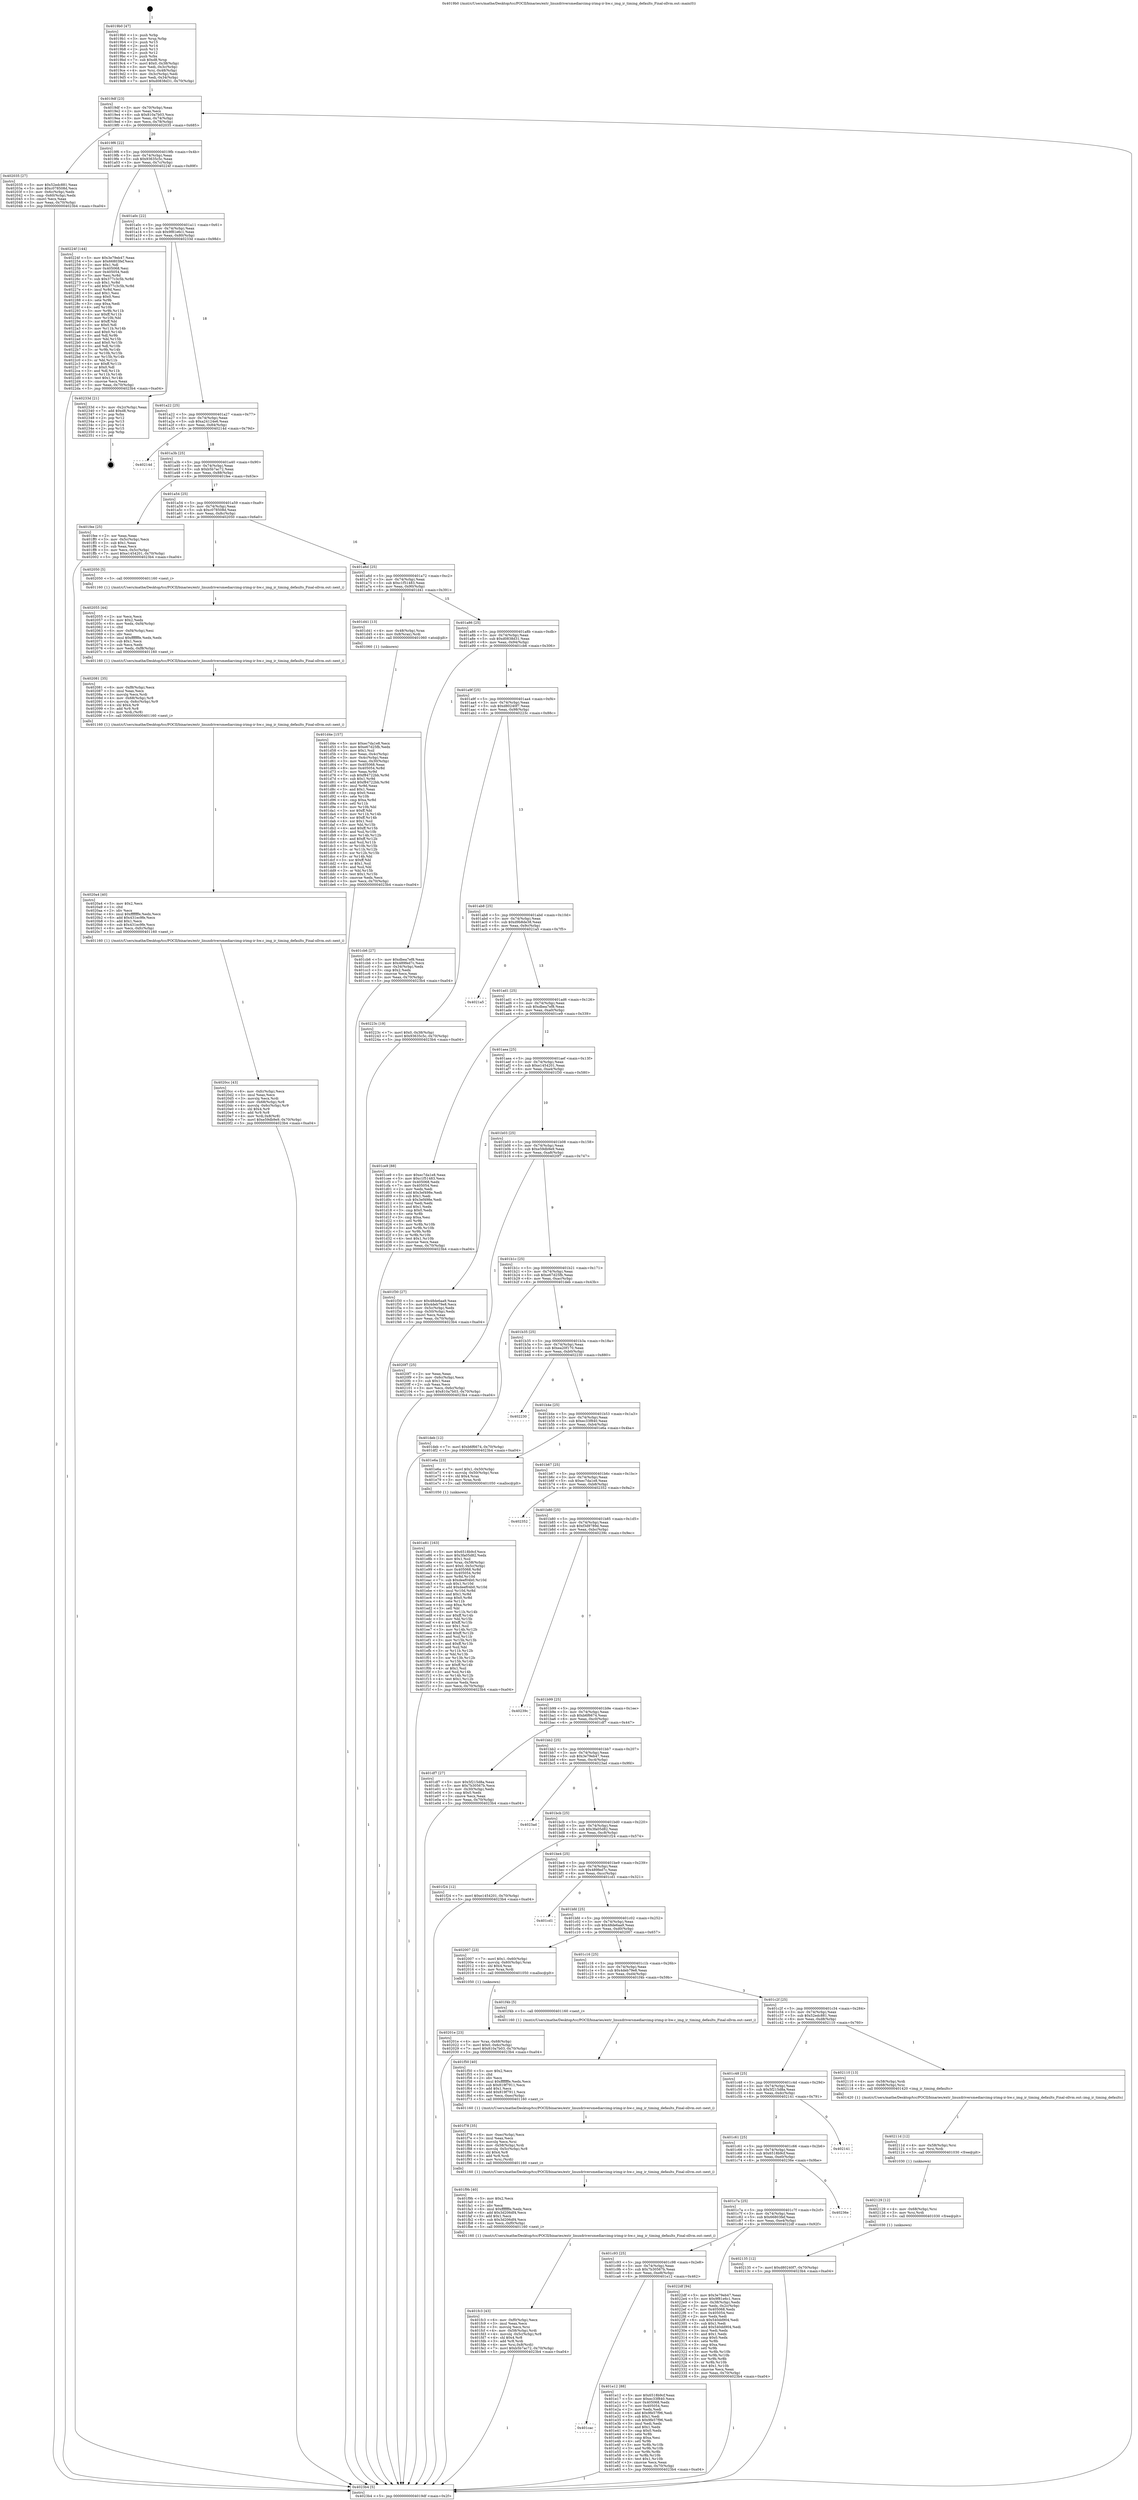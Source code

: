 digraph "0x4019b0" {
  label = "0x4019b0 (/mnt/c/Users/mathe/Desktop/tcc/POCII/binaries/extr_linuxdriversmediarcimg-irimg-ir-hw.c_img_ir_timing_defaults_Final-ollvm.out::main(0))"
  labelloc = "t"
  node[shape=record]

  Entry [label="",width=0.3,height=0.3,shape=circle,fillcolor=black,style=filled]
  "0x4019df" [label="{
     0x4019df [23]\l
     | [instrs]\l
     &nbsp;&nbsp;0x4019df \<+3\>: mov -0x70(%rbp),%eax\l
     &nbsp;&nbsp;0x4019e2 \<+2\>: mov %eax,%ecx\l
     &nbsp;&nbsp;0x4019e4 \<+6\>: sub $0x810a7b03,%ecx\l
     &nbsp;&nbsp;0x4019ea \<+3\>: mov %eax,-0x74(%rbp)\l
     &nbsp;&nbsp;0x4019ed \<+3\>: mov %ecx,-0x78(%rbp)\l
     &nbsp;&nbsp;0x4019f0 \<+6\>: je 0000000000402035 \<main+0x685\>\l
  }"]
  "0x402035" [label="{
     0x402035 [27]\l
     | [instrs]\l
     &nbsp;&nbsp;0x402035 \<+5\>: mov $0x52edc881,%eax\l
     &nbsp;&nbsp;0x40203a \<+5\>: mov $0xc078508d,%ecx\l
     &nbsp;&nbsp;0x40203f \<+3\>: mov -0x6c(%rbp),%edx\l
     &nbsp;&nbsp;0x402042 \<+3\>: cmp -0x60(%rbp),%edx\l
     &nbsp;&nbsp;0x402045 \<+3\>: cmovl %ecx,%eax\l
     &nbsp;&nbsp;0x402048 \<+3\>: mov %eax,-0x70(%rbp)\l
     &nbsp;&nbsp;0x40204b \<+5\>: jmp 00000000004023b4 \<main+0xa04\>\l
  }"]
  "0x4019f6" [label="{
     0x4019f6 [22]\l
     | [instrs]\l
     &nbsp;&nbsp;0x4019f6 \<+5\>: jmp 00000000004019fb \<main+0x4b\>\l
     &nbsp;&nbsp;0x4019fb \<+3\>: mov -0x74(%rbp),%eax\l
     &nbsp;&nbsp;0x4019fe \<+5\>: sub $0x93635c5c,%eax\l
     &nbsp;&nbsp;0x401a03 \<+3\>: mov %eax,-0x7c(%rbp)\l
     &nbsp;&nbsp;0x401a06 \<+6\>: je 000000000040224f \<main+0x89f\>\l
  }"]
  Exit [label="",width=0.3,height=0.3,shape=circle,fillcolor=black,style=filled,peripheries=2]
  "0x40224f" [label="{
     0x40224f [144]\l
     | [instrs]\l
     &nbsp;&nbsp;0x40224f \<+5\>: mov $0x3e79eb47,%eax\l
     &nbsp;&nbsp;0x402254 \<+5\>: mov $0x66803fef,%ecx\l
     &nbsp;&nbsp;0x402259 \<+2\>: mov $0x1,%dl\l
     &nbsp;&nbsp;0x40225b \<+7\>: mov 0x405068,%esi\l
     &nbsp;&nbsp;0x402262 \<+7\>: mov 0x405054,%edi\l
     &nbsp;&nbsp;0x402269 \<+3\>: mov %esi,%r8d\l
     &nbsp;&nbsp;0x40226c \<+7\>: sub $0x377c3c5b,%r8d\l
     &nbsp;&nbsp;0x402273 \<+4\>: sub $0x1,%r8d\l
     &nbsp;&nbsp;0x402277 \<+7\>: add $0x377c3c5b,%r8d\l
     &nbsp;&nbsp;0x40227e \<+4\>: imul %r8d,%esi\l
     &nbsp;&nbsp;0x402282 \<+3\>: and $0x1,%esi\l
     &nbsp;&nbsp;0x402285 \<+3\>: cmp $0x0,%esi\l
     &nbsp;&nbsp;0x402288 \<+4\>: sete %r9b\l
     &nbsp;&nbsp;0x40228c \<+3\>: cmp $0xa,%edi\l
     &nbsp;&nbsp;0x40228f \<+4\>: setl %r10b\l
     &nbsp;&nbsp;0x402293 \<+3\>: mov %r9b,%r11b\l
     &nbsp;&nbsp;0x402296 \<+4\>: xor $0xff,%r11b\l
     &nbsp;&nbsp;0x40229a \<+3\>: mov %r10b,%bl\l
     &nbsp;&nbsp;0x40229d \<+3\>: xor $0xff,%bl\l
     &nbsp;&nbsp;0x4022a0 \<+3\>: xor $0x0,%dl\l
     &nbsp;&nbsp;0x4022a3 \<+3\>: mov %r11b,%r14b\l
     &nbsp;&nbsp;0x4022a6 \<+4\>: and $0x0,%r14b\l
     &nbsp;&nbsp;0x4022aa \<+3\>: and %dl,%r9b\l
     &nbsp;&nbsp;0x4022ad \<+3\>: mov %bl,%r15b\l
     &nbsp;&nbsp;0x4022b0 \<+4\>: and $0x0,%r15b\l
     &nbsp;&nbsp;0x4022b4 \<+3\>: and %dl,%r10b\l
     &nbsp;&nbsp;0x4022b7 \<+3\>: or %r9b,%r14b\l
     &nbsp;&nbsp;0x4022ba \<+3\>: or %r10b,%r15b\l
     &nbsp;&nbsp;0x4022bd \<+3\>: xor %r15b,%r14b\l
     &nbsp;&nbsp;0x4022c0 \<+3\>: or %bl,%r11b\l
     &nbsp;&nbsp;0x4022c3 \<+4\>: xor $0xff,%r11b\l
     &nbsp;&nbsp;0x4022c7 \<+3\>: or $0x0,%dl\l
     &nbsp;&nbsp;0x4022ca \<+3\>: and %dl,%r11b\l
     &nbsp;&nbsp;0x4022cd \<+3\>: or %r11b,%r14b\l
     &nbsp;&nbsp;0x4022d0 \<+4\>: test $0x1,%r14b\l
     &nbsp;&nbsp;0x4022d4 \<+3\>: cmovne %ecx,%eax\l
     &nbsp;&nbsp;0x4022d7 \<+3\>: mov %eax,-0x70(%rbp)\l
     &nbsp;&nbsp;0x4022da \<+5\>: jmp 00000000004023b4 \<main+0xa04\>\l
  }"]
  "0x401a0c" [label="{
     0x401a0c [22]\l
     | [instrs]\l
     &nbsp;&nbsp;0x401a0c \<+5\>: jmp 0000000000401a11 \<main+0x61\>\l
     &nbsp;&nbsp;0x401a11 \<+3\>: mov -0x74(%rbp),%eax\l
     &nbsp;&nbsp;0x401a14 \<+5\>: sub $0x9f81e6c1,%eax\l
     &nbsp;&nbsp;0x401a19 \<+3\>: mov %eax,-0x80(%rbp)\l
     &nbsp;&nbsp;0x401a1c \<+6\>: je 000000000040233d \<main+0x98d\>\l
  }"]
  "0x402135" [label="{
     0x402135 [12]\l
     | [instrs]\l
     &nbsp;&nbsp;0x402135 \<+7\>: movl $0xd80240f7,-0x70(%rbp)\l
     &nbsp;&nbsp;0x40213c \<+5\>: jmp 00000000004023b4 \<main+0xa04\>\l
  }"]
  "0x40233d" [label="{
     0x40233d [21]\l
     | [instrs]\l
     &nbsp;&nbsp;0x40233d \<+3\>: mov -0x2c(%rbp),%eax\l
     &nbsp;&nbsp;0x402340 \<+7\>: add $0xd8,%rsp\l
     &nbsp;&nbsp;0x402347 \<+1\>: pop %rbx\l
     &nbsp;&nbsp;0x402348 \<+2\>: pop %r12\l
     &nbsp;&nbsp;0x40234a \<+2\>: pop %r13\l
     &nbsp;&nbsp;0x40234c \<+2\>: pop %r14\l
     &nbsp;&nbsp;0x40234e \<+2\>: pop %r15\l
     &nbsp;&nbsp;0x402350 \<+1\>: pop %rbp\l
     &nbsp;&nbsp;0x402351 \<+1\>: ret\l
  }"]
  "0x401a22" [label="{
     0x401a22 [25]\l
     | [instrs]\l
     &nbsp;&nbsp;0x401a22 \<+5\>: jmp 0000000000401a27 \<main+0x77\>\l
     &nbsp;&nbsp;0x401a27 \<+3\>: mov -0x74(%rbp),%eax\l
     &nbsp;&nbsp;0x401a2a \<+5\>: sub $0xa24124e6,%eax\l
     &nbsp;&nbsp;0x401a2f \<+6\>: mov %eax,-0x84(%rbp)\l
     &nbsp;&nbsp;0x401a35 \<+6\>: je 000000000040214d \<main+0x79d\>\l
  }"]
  "0x402129" [label="{
     0x402129 [12]\l
     | [instrs]\l
     &nbsp;&nbsp;0x402129 \<+4\>: mov -0x68(%rbp),%rsi\l
     &nbsp;&nbsp;0x40212d \<+3\>: mov %rsi,%rdi\l
     &nbsp;&nbsp;0x402130 \<+5\>: call 0000000000401030 \<free@plt\>\l
     | [calls]\l
     &nbsp;&nbsp;0x401030 \{1\} (unknown)\l
  }"]
  "0x40214d" [label="{
     0x40214d\l
  }", style=dashed]
  "0x401a3b" [label="{
     0x401a3b [25]\l
     | [instrs]\l
     &nbsp;&nbsp;0x401a3b \<+5\>: jmp 0000000000401a40 \<main+0x90\>\l
     &nbsp;&nbsp;0x401a40 \<+3\>: mov -0x74(%rbp),%eax\l
     &nbsp;&nbsp;0x401a43 \<+5\>: sub $0xb5b7ac72,%eax\l
     &nbsp;&nbsp;0x401a48 \<+6\>: mov %eax,-0x88(%rbp)\l
     &nbsp;&nbsp;0x401a4e \<+6\>: je 0000000000401fee \<main+0x63e\>\l
  }"]
  "0x40211d" [label="{
     0x40211d [12]\l
     | [instrs]\l
     &nbsp;&nbsp;0x40211d \<+4\>: mov -0x58(%rbp),%rsi\l
     &nbsp;&nbsp;0x402121 \<+3\>: mov %rsi,%rdi\l
     &nbsp;&nbsp;0x402124 \<+5\>: call 0000000000401030 \<free@plt\>\l
     | [calls]\l
     &nbsp;&nbsp;0x401030 \{1\} (unknown)\l
  }"]
  "0x401fee" [label="{
     0x401fee [25]\l
     | [instrs]\l
     &nbsp;&nbsp;0x401fee \<+2\>: xor %eax,%eax\l
     &nbsp;&nbsp;0x401ff0 \<+3\>: mov -0x5c(%rbp),%ecx\l
     &nbsp;&nbsp;0x401ff3 \<+3\>: sub $0x1,%eax\l
     &nbsp;&nbsp;0x401ff6 \<+2\>: sub %eax,%ecx\l
     &nbsp;&nbsp;0x401ff8 \<+3\>: mov %ecx,-0x5c(%rbp)\l
     &nbsp;&nbsp;0x401ffb \<+7\>: movl $0xe1454201,-0x70(%rbp)\l
     &nbsp;&nbsp;0x402002 \<+5\>: jmp 00000000004023b4 \<main+0xa04\>\l
  }"]
  "0x401a54" [label="{
     0x401a54 [25]\l
     | [instrs]\l
     &nbsp;&nbsp;0x401a54 \<+5\>: jmp 0000000000401a59 \<main+0xa9\>\l
     &nbsp;&nbsp;0x401a59 \<+3\>: mov -0x74(%rbp),%eax\l
     &nbsp;&nbsp;0x401a5c \<+5\>: sub $0xc078508d,%eax\l
     &nbsp;&nbsp;0x401a61 \<+6\>: mov %eax,-0x8c(%rbp)\l
     &nbsp;&nbsp;0x401a67 \<+6\>: je 0000000000402050 \<main+0x6a0\>\l
  }"]
  "0x4020cc" [label="{
     0x4020cc [43]\l
     | [instrs]\l
     &nbsp;&nbsp;0x4020cc \<+6\>: mov -0xfc(%rbp),%ecx\l
     &nbsp;&nbsp;0x4020d2 \<+3\>: imul %eax,%ecx\l
     &nbsp;&nbsp;0x4020d5 \<+3\>: movslq %ecx,%rdi\l
     &nbsp;&nbsp;0x4020d8 \<+4\>: mov -0x68(%rbp),%r8\l
     &nbsp;&nbsp;0x4020dc \<+4\>: movslq -0x6c(%rbp),%r9\l
     &nbsp;&nbsp;0x4020e0 \<+4\>: shl $0x4,%r9\l
     &nbsp;&nbsp;0x4020e4 \<+3\>: add %r9,%r8\l
     &nbsp;&nbsp;0x4020e7 \<+4\>: mov %rdi,0x8(%r8)\l
     &nbsp;&nbsp;0x4020eb \<+7\>: movl $0xe59db9e9,-0x70(%rbp)\l
     &nbsp;&nbsp;0x4020f2 \<+5\>: jmp 00000000004023b4 \<main+0xa04\>\l
  }"]
  "0x402050" [label="{
     0x402050 [5]\l
     | [instrs]\l
     &nbsp;&nbsp;0x402050 \<+5\>: call 0000000000401160 \<next_i\>\l
     | [calls]\l
     &nbsp;&nbsp;0x401160 \{1\} (/mnt/c/Users/mathe/Desktop/tcc/POCII/binaries/extr_linuxdriversmediarcimg-irimg-ir-hw.c_img_ir_timing_defaults_Final-ollvm.out::next_i)\l
  }"]
  "0x401a6d" [label="{
     0x401a6d [25]\l
     | [instrs]\l
     &nbsp;&nbsp;0x401a6d \<+5\>: jmp 0000000000401a72 \<main+0xc2\>\l
     &nbsp;&nbsp;0x401a72 \<+3\>: mov -0x74(%rbp),%eax\l
     &nbsp;&nbsp;0x401a75 \<+5\>: sub $0xc1f51483,%eax\l
     &nbsp;&nbsp;0x401a7a \<+6\>: mov %eax,-0x90(%rbp)\l
     &nbsp;&nbsp;0x401a80 \<+6\>: je 0000000000401d41 \<main+0x391\>\l
  }"]
  "0x4020a4" [label="{
     0x4020a4 [40]\l
     | [instrs]\l
     &nbsp;&nbsp;0x4020a4 \<+5\>: mov $0x2,%ecx\l
     &nbsp;&nbsp;0x4020a9 \<+1\>: cltd\l
     &nbsp;&nbsp;0x4020aa \<+2\>: idiv %ecx\l
     &nbsp;&nbsp;0x4020ac \<+6\>: imul $0xfffffffe,%edx,%ecx\l
     &nbsp;&nbsp;0x4020b2 \<+6\>: add $0x431ec9fe,%ecx\l
     &nbsp;&nbsp;0x4020b8 \<+3\>: add $0x1,%ecx\l
     &nbsp;&nbsp;0x4020bb \<+6\>: sub $0x431ec9fe,%ecx\l
     &nbsp;&nbsp;0x4020c1 \<+6\>: mov %ecx,-0xfc(%rbp)\l
     &nbsp;&nbsp;0x4020c7 \<+5\>: call 0000000000401160 \<next_i\>\l
     | [calls]\l
     &nbsp;&nbsp;0x401160 \{1\} (/mnt/c/Users/mathe/Desktop/tcc/POCII/binaries/extr_linuxdriversmediarcimg-irimg-ir-hw.c_img_ir_timing_defaults_Final-ollvm.out::next_i)\l
  }"]
  "0x401d41" [label="{
     0x401d41 [13]\l
     | [instrs]\l
     &nbsp;&nbsp;0x401d41 \<+4\>: mov -0x48(%rbp),%rax\l
     &nbsp;&nbsp;0x401d45 \<+4\>: mov 0x8(%rax),%rdi\l
     &nbsp;&nbsp;0x401d49 \<+5\>: call 0000000000401060 \<atoi@plt\>\l
     | [calls]\l
     &nbsp;&nbsp;0x401060 \{1\} (unknown)\l
  }"]
  "0x401a86" [label="{
     0x401a86 [25]\l
     | [instrs]\l
     &nbsp;&nbsp;0x401a86 \<+5\>: jmp 0000000000401a8b \<main+0xdb\>\l
     &nbsp;&nbsp;0x401a8b \<+3\>: mov -0x74(%rbp),%eax\l
     &nbsp;&nbsp;0x401a8e \<+5\>: sub $0xd0838d31,%eax\l
     &nbsp;&nbsp;0x401a93 \<+6\>: mov %eax,-0x94(%rbp)\l
     &nbsp;&nbsp;0x401a99 \<+6\>: je 0000000000401cb6 \<main+0x306\>\l
  }"]
  "0x402081" [label="{
     0x402081 [35]\l
     | [instrs]\l
     &nbsp;&nbsp;0x402081 \<+6\>: mov -0xf8(%rbp),%ecx\l
     &nbsp;&nbsp;0x402087 \<+3\>: imul %eax,%ecx\l
     &nbsp;&nbsp;0x40208a \<+3\>: movslq %ecx,%rdi\l
     &nbsp;&nbsp;0x40208d \<+4\>: mov -0x68(%rbp),%r8\l
     &nbsp;&nbsp;0x402091 \<+4\>: movslq -0x6c(%rbp),%r9\l
     &nbsp;&nbsp;0x402095 \<+4\>: shl $0x4,%r9\l
     &nbsp;&nbsp;0x402099 \<+3\>: add %r9,%r8\l
     &nbsp;&nbsp;0x40209c \<+3\>: mov %rdi,(%r8)\l
     &nbsp;&nbsp;0x40209f \<+5\>: call 0000000000401160 \<next_i\>\l
     | [calls]\l
     &nbsp;&nbsp;0x401160 \{1\} (/mnt/c/Users/mathe/Desktop/tcc/POCII/binaries/extr_linuxdriversmediarcimg-irimg-ir-hw.c_img_ir_timing_defaults_Final-ollvm.out::next_i)\l
  }"]
  "0x401cb6" [label="{
     0x401cb6 [27]\l
     | [instrs]\l
     &nbsp;&nbsp;0x401cb6 \<+5\>: mov $0xdbea7ef8,%eax\l
     &nbsp;&nbsp;0x401cbb \<+5\>: mov $0x489fed7c,%ecx\l
     &nbsp;&nbsp;0x401cc0 \<+3\>: mov -0x34(%rbp),%edx\l
     &nbsp;&nbsp;0x401cc3 \<+3\>: cmp $0x2,%edx\l
     &nbsp;&nbsp;0x401cc6 \<+3\>: cmovne %ecx,%eax\l
     &nbsp;&nbsp;0x401cc9 \<+3\>: mov %eax,-0x70(%rbp)\l
     &nbsp;&nbsp;0x401ccc \<+5\>: jmp 00000000004023b4 \<main+0xa04\>\l
  }"]
  "0x401a9f" [label="{
     0x401a9f [25]\l
     | [instrs]\l
     &nbsp;&nbsp;0x401a9f \<+5\>: jmp 0000000000401aa4 \<main+0xf4\>\l
     &nbsp;&nbsp;0x401aa4 \<+3\>: mov -0x74(%rbp),%eax\l
     &nbsp;&nbsp;0x401aa7 \<+5\>: sub $0xd80240f7,%eax\l
     &nbsp;&nbsp;0x401aac \<+6\>: mov %eax,-0x98(%rbp)\l
     &nbsp;&nbsp;0x401ab2 \<+6\>: je 000000000040223c \<main+0x88c\>\l
  }"]
  "0x4023b4" [label="{
     0x4023b4 [5]\l
     | [instrs]\l
     &nbsp;&nbsp;0x4023b4 \<+5\>: jmp 00000000004019df \<main+0x2f\>\l
  }"]
  "0x4019b0" [label="{
     0x4019b0 [47]\l
     | [instrs]\l
     &nbsp;&nbsp;0x4019b0 \<+1\>: push %rbp\l
     &nbsp;&nbsp;0x4019b1 \<+3\>: mov %rsp,%rbp\l
     &nbsp;&nbsp;0x4019b4 \<+2\>: push %r15\l
     &nbsp;&nbsp;0x4019b6 \<+2\>: push %r14\l
     &nbsp;&nbsp;0x4019b8 \<+2\>: push %r13\l
     &nbsp;&nbsp;0x4019ba \<+2\>: push %r12\l
     &nbsp;&nbsp;0x4019bc \<+1\>: push %rbx\l
     &nbsp;&nbsp;0x4019bd \<+7\>: sub $0xd8,%rsp\l
     &nbsp;&nbsp;0x4019c4 \<+7\>: movl $0x0,-0x38(%rbp)\l
     &nbsp;&nbsp;0x4019cb \<+3\>: mov %edi,-0x3c(%rbp)\l
     &nbsp;&nbsp;0x4019ce \<+4\>: mov %rsi,-0x48(%rbp)\l
     &nbsp;&nbsp;0x4019d2 \<+3\>: mov -0x3c(%rbp),%edi\l
     &nbsp;&nbsp;0x4019d5 \<+3\>: mov %edi,-0x34(%rbp)\l
     &nbsp;&nbsp;0x4019d8 \<+7\>: movl $0xd0838d31,-0x70(%rbp)\l
  }"]
  "0x402055" [label="{
     0x402055 [44]\l
     | [instrs]\l
     &nbsp;&nbsp;0x402055 \<+2\>: xor %ecx,%ecx\l
     &nbsp;&nbsp;0x402057 \<+5\>: mov $0x2,%edx\l
     &nbsp;&nbsp;0x40205c \<+6\>: mov %edx,-0xf4(%rbp)\l
     &nbsp;&nbsp;0x402062 \<+1\>: cltd\l
     &nbsp;&nbsp;0x402063 \<+6\>: mov -0xf4(%rbp),%esi\l
     &nbsp;&nbsp;0x402069 \<+2\>: idiv %esi\l
     &nbsp;&nbsp;0x40206b \<+6\>: imul $0xfffffffe,%edx,%edx\l
     &nbsp;&nbsp;0x402071 \<+3\>: sub $0x1,%ecx\l
     &nbsp;&nbsp;0x402074 \<+2\>: sub %ecx,%edx\l
     &nbsp;&nbsp;0x402076 \<+6\>: mov %edx,-0xf8(%rbp)\l
     &nbsp;&nbsp;0x40207c \<+5\>: call 0000000000401160 \<next_i\>\l
     | [calls]\l
     &nbsp;&nbsp;0x401160 \{1\} (/mnt/c/Users/mathe/Desktop/tcc/POCII/binaries/extr_linuxdriversmediarcimg-irimg-ir-hw.c_img_ir_timing_defaults_Final-ollvm.out::next_i)\l
  }"]
  "0x40223c" [label="{
     0x40223c [19]\l
     | [instrs]\l
     &nbsp;&nbsp;0x40223c \<+7\>: movl $0x0,-0x38(%rbp)\l
     &nbsp;&nbsp;0x402243 \<+7\>: movl $0x93635c5c,-0x70(%rbp)\l
     &nbsp;&nbsp;0x40224a \<+5\>: jmp 00000000004023b4 \<main+0xa04\>\l
  }"]
  "0x401ab8" [label="{
     0x401ab8 [25]\l
     | [instrs]\l
     &nbsp;&nbsp;0x401ab8 \<+5\>: jmp 0000000000401abd \<main+0x10d\>\l
     &nbsp;&nbsp;0x401abd \<+3\>: mov -0x74(%rbp),%eax\l
     &nbsp;&nbsp;0x401ac0 \<+5\>: sub $0xd9b8de38,%eax\l
     &nbsp;&nbsp;0x401ac5 \<+6\>: mov %eax,-0x9c(%rbp)\l
     &nbsp;&nbsp;0x401acb \<+6\>: je 00000000004021a5 \<main+0x7f5\>\l
  }"]
  "0x40201e" [label="{
     0x40201e [23]\l
     | [instrs]\l
     &nbsp;&nbsp;0x40201e \<+4\>: mov %rax,-0x68(%rbp)\l
     &nbsp;&nbsp;0x402022 \<+7\>: movl $0x0,-0x6c(%rbp)\l
     &nbsp;&nbsp;0x402029 \<+7\>: movl $0x810a7b03,-0x70(%rbp)\l
     &nbsp;&nbsp;0x402030 \<+5\>: jmp 00000000004023b4 \<main+0xa04\>\l
  }"]
  "0x4021a5" [label="{
     0x4021a5\l
  }", style=dashed]
  "0x401ad1" [label="{
     0x401ad1 [25]\l
     | [instrs]\l
     &nbsp;&nbsp;0x401ad1 \<+5\>: jmp 0000000000401ad6 \<main+0x126\>\l
     &nbsp;&nbsp;0x401ad6 \<+3\>: mov -0x74(%rbp),%eax\l
     &nbsp;&nbsp;0x401ad9 \<+5\>: sub $0xdbea7ef8,%eax\l
     &nbsp;&nbsp;0x401ade \<+6\>: mov %eax,-0xa0(%rbp)\l
     &nbsp;&nbsp;0x401ae4 \<+6\>: je 0000000000401ce9 \<main+0x339\>\l
  }"]
  "0x401fc3" [label="{
     0x401fc3 [43]\l
     | [instrs]\l
     &nbsp;&nbsp;0x401fc3 \<+6\>: mov -0xf0(%rbp),%ecx\l
     &nbsp;&nbsp;0x401fc9 \<+3\>: imul %eax,%ecx\l
     &nbsp;&nbsp;0x401fcc \<+3\>: movslq %ecx,%rsi\l
     &nbsp;&nbsp;0x401fcf \<+4\>: mov -0x58(%rbp),%rdi\l
     &nbsp;&nbsp;0x401fd3 \<+4\>: movslq -0x5c(%rbp),%r8\l
     &nbsp;&nbsp;0x401fd7 \<+4\>: shl $0x4,%r8\l
     &nbsp;&nbsp;0x401fdb \<+3\>: add %r8,%rdi\l
     &nbsp;&nbsp;0x401fde \<+4\>: mov %rsi,0x8(%rdi)\l
     &nbsp;&nbsp;0x401fe2 \<+7\>: movl $0xb5b7ac72,-0x70(%rbp)\l
     &nbsp;&nbsp;0x401fe9 \<+5\>: jmp 00000000004023b4 \<main+0xa04\>\l
  }"]
  "0x401ce9" [label="{
     0x401ce9 [88]\l
     | [instrs]\l
     &nbsp;&nbsp;0x401ce9 \<+5\>: mov $0xec7da1e8,%eax\l
     &nbsp;&nbsp;0x401cee \<+5\>: mov $0xc1f51483,%ecx\l
     &nbsp;&nbsp;0x401cf3 \<+7\>: mov 0x405068,%edx\l
     &nbsp;&nbsp;0x401cfa \<+7\>: mov 0x405054,%esi\l
     &nbsp;&nbsp;0x401d01 \<+2\>: mov %edx,%edi\l
     &nbsp;&nbsp;0x401d03 \<+6\>: add $0x3ef498e,%edi\l
     &nbsp;&nbsp;0x401d09 \<+3\>: sub $0x1,%edi\l
     &nbsp;&nbsp;0x401d0c \<+6\>: sub $0x3ef498e,%edi\l
     &nbsp;&nbsp;0x401d12 \<+3\>: imul %edi,%edx\l
     &nbsp;&nbsp;0x401d15 \<+3\>: and $0x1,%edx\l
     &nbsp;&nbsp;0x401d18 \<+3\>: cmp $0x0,%edx\l
     &nbsp;&nbsp;0x401d1b \<+4\>: sete %r8b\l
     &nbsp;&nbsp;0x401d1f \<+3\>: cmp $0xa,%esi\l
     &nbsp;&nbsp;0x401d22 \<+4\>: setl %r9b\l
     &nbsp;&nbsp;0x401d26 \<+3\>: mov %r8b,%r10b\l
     &nbsp;&nbsp;0x401d29 \<+3\>: and %r9b,%r10b\l
     &nbsp;&nbsp;0x401d2c \<+3\>: xor %r9b,%r8b\l
     &nbsp;&nbsp;0x401d2f \<+3\>: or %r8b,%r10b\l
     &nbsp;&nbsp;0x401d32 \<+4\>: test $0x1,%r10b\l
     &nbsp;&nbsp;0x401d36 \<+3\>: cmovne %ecx,%eax\l
     &nbsp;&nbsp;0x401d39 \<+3\>: mov %eax,-0x70(%rbp)\l
     &nbsp;&nbsp;0x401d3c \<+5\>: jmp 00000000004023b4 \<main+0xa04\>\l
  }"]
  "0x401aea" [label="{
     0x401aea [25]\l
     | [instrs]\l
     &nbsp;&nbsp;0x401aea \<+5\>: jmp 0000000000401aef \<main+0x13f\>\l
     &nbsp;&nbsp;0x401aef \<+3\>: mov -0x74(%rbp),%eax\l
     &nbsp;&nbsp;0x401af2 \<+5\>: sub $0xe1454201,%eax\l
     &nbsp;&nbsp;0x401af7 \<+6\>: mov %eax,-0xa4(%rbp)\l
     &nbsp;&nbsp;0x401afd \<+6\>: je 0000000000401f30 \<main+0x580\>\l
  }"]
  "0x401d4e" [label="{
     0x401d4e [157]\l
     | [instrs]\l
     &nbsp;&nbsp;0x401d4e \<+5\>: mov $0xec7da1e8,%ecx\l
     &nbsp;&nbsp;0x401d53 \<+5\>: mov $0xe67d25fb,%edx\l
     &nbsp;&nbsp;0x401d58 \<+3\>: mov $0x1,%sil\l
     &nbsp;&nbsp;0x401d5b \<+3\>: mov %eax,-0x4c(%rbp)\l
     &nbsp;&nbsp;0x401d5e \<+3\>: mov -0x4c(%rbp),%eax\l
     &nbsp;&nbsp;0x401d61 \<+3\>: mov %eax,-0x30(%rbp)\l
     &nbsp;&nbsp;0x401d64 \<+7\>: mov 0x405068,%eax\l
     &nbsp;&nbsp;0x401d6b \<+8\>: mov 0x405054,%r8d\l
     &nbsp;&nbsp;0x401d73 \<+3\>: mov %eax,%r9d\l
     &nbsp;&nbsp;0x401d76 \<+7\>: sub $0xf84722bb,%r9d\l
     &nbsp;&nbsp;0x401d7d \<+4\>: sub $0x1,%r9d\l
     &nbsp;&nbsp;0x401d81 \<+7\>: add $0xf84722bb,%r9d\l
     &nbsp;&nbsp;0x401d88 \<+4\>: imul %r9d,%eax\l
     &nbsp;&nbsp;0x401d8c \<+3\>: and $0x1,%eax\l
     &nbsp;&nbsp;0x401d8f \<+3\>: cmp $0x0,%eax\l
     &nbsp;&nbsp;0x401d92 \<+4\>: sete %r10b\l
     &nbsp;&nbsp;0x401d96 \<+4\>: cmp $0xa,%r8d\l
     &nbsp;&nbsp;0x401d9a \<+4\>: setl %r11b\l
     &nbsp;&nbsp;0x401d9e \<+3\>: mov %r10b,%bl\l
     &nbsp;&nbsp;0x401da1 \<+3\>: xor $0xff,%bl\l
     &nbsp;&nbsp;0x401da4 \<+3\>: mov %r11b,%r14b\l
     &nbsp;&nbsp;0x401da7 \<+4\>: xor $0xff,%r14b\l
     &nbsp;&nbsp;0x401dab \<+4\>: xor $0x1,%sil\l
     &nbsp;&nbsp;0x401daf \<+3\>: mov %bl,%r15b\l
     &nbsp;&nbsp;0x401db2 \<+4\>: and $0xff,%r15b\l
     &nbsp;&nbsp;0x401db6 \<+3\>: and %sil,%r10b\l
     &nbsp;&nbsp;0x401db9 \<+3\>: mov %r14b,%r12b\l
     &nbsp;&nbsp;0x401dbc \<+4\>: and $0xff,%r12b\l
     &nbsp;&nbsp;0x401dc0 \<+3\>: and %sil,%r11b\l
     &nbsp;&nbsp;0x401dc3 \<+3\>: or %r10b,%r15b\l
     &nbsp;&nbsp;0x401dc6 \<+3\>: or %r11b,%r12b\l
     &nbsp;&nbsp;0x401dc9 \<+3\>: xor %r12b,%r15b\l
     &nbsp;&nbsp;0x401dcc \<+3\>: or %r14b,%bl\l
     &nbsp;&nbsp;0x401dcf \<+3\>: xor $0xff,%bl\l
     &nbsp;&nbsp;0x401dd2 \<+4\>: or $0x1,%sil\l
     &nbsp;&nbsp;0x401dd6 \<+3\>: and %sil,%bl\l
     &nbsp;&nbsp;0x401dd9 \<+3\>: or %bl,%r15b\l
     &nbsp;&nbsp;0x401ddc \<+4\>: test $0x1,%r15b\l
     &nbsp;&nbsp;0x401de0 \<+3\>: cmovne %edx,%ecx\l
     &nbsp;&nbsp;0x401de3 \<+3\>: mov %ecx,-0x70(%rbp)\l
     &nbsp;&nbsp;0x401de6 \<+5\>: jmp 00000000004023b4 \<main+0xa04\>\l
  }"]
  "0x401f9b" [label="{
     0x401f9b [40]\l
     | [instrs]\l
     &nbsp;&nbsp;0x401f9b \<+5\>: mov $0x2,%ecx\l
     &nbsp;&nbsp;0x401fa0 \<+1\>: cltd\l
     &nbsp;&nbsp;0x401fa1 \<+2\>: idiv %ecx\l
     &nbsp;&nbsp;0x401fa3 \<+6\>: imul $0xfffffffe,%edx,%ecx\l
     &nbsp;&nbsp;0x401fa9 \<+6\>: add $0x3d206df4,%ecx\l
     &nbsp;&nbsp;0x401faf \<+3\>: add $0x1,%ecx\l
     &nbsp;&nbsp;0x401fb2 \<+6\>: sub $0x3d206df4,%ecx\l
     &nbsp;&nbsp;0x401fb8 \<+6\>: mov %ecx,-0xf0(%rbp)\l
     &nbsp;&nbsp;0x401fbe \<+5\>: call 0000000000401160 \<next_i\>\l
     | [calls]\l
     &nbsp;&nbsp;0x401160 \{1\} (/mnt/c/Users/mathe/Desktop/tcc/POCII/binaries/extr_linuxdriversmediarcimg-irimg-ir-hw.c_img_ir_timing_defaults_Final-ollvm.out::next_i)\l
  }"]
  "0x401f30" [label="{
     0x401f30 [27]\l
     | [instrs]\l
     &nbsp;&nbsp;0x401f30 \<+5\>: mov $0x48de6aa9,%eax\l
     &nbsp;&nbsp;0x401f35 \<+5\>: mov $0x4deb79e8,%ecx\l
     &nbsp;&nbsp;0x401f3a \<+3\>: mov -0x5c(%rbp),%edx\l
     &nbsp;&nbsp;0x401f3d \<+3\>: cmp -0x50(%rbp),%edx\l
     &nbsp;&nbsp;0x401f40 \<+3\>: cmovl %ecx,%eax\l
     &nbsp;&nbsp;0x401f43 \<+3\>: mov %eax,-0x70(%rbp)\l
     &nbsp;&nbsp;0x401f46 \<+5\>: jmp 00000000004023b4 \<main+0xa04\>\l
  }"]
  "0x401b03" [label="{
     0x401b03 [25]\l
     | [instrs]\l
     &nbsp;&nbsp;0x401b03 \<+5\>: jmp 0000000000401b08 \<main+0x158\>\l
     &nbsp;&nbsp;0x401b08 \<+3\>: mov -0x74(%rbp),%eax\l
     &nbsp;&nbsp;0x401b0b \<+5\>: sub $0xe59db9e9,%eax\l
     &nbsp;&nbsp;0x401b10 \<+6\>: mov %eax,-0xa8(%rbp)\l
     &nbsp;&nbsp;0x401b16 \<+6\>: je 00000000004020f7 \<main+0x747\>\l
  }"]
  "0x401f78" [label="{
     0x401f78 [35]\l
     | [instrs]\l
     &nbsp;&nbsp;0x401f78 \<+6\>: mov -0xec(%rbp),%ecx\l
     &nbsp;&nbsp;0x401f7e \<+3\>: imul %eax,%ecx\l
     &nbsp;&nbsp;0x401f81 \<+3\>: movslq %ecx,%rsi\l
     &nbsp;&nbsp;0x401f84 \<+4\>: mov -0x58(%rbp),%rdi\l
     &nbsp;&nbsp;0x401f88 \<+4\>: movslq -0x5c(%rbp),%r8\l
     &nbsp;&nbsp;0x401f8c \<+4\>: shl $0x4,%r8\l
     &nbsp;&nbsp;0x401f90 \<+3\>: add %r8,%rdi\l
     &nbsp;&nbsp;0x401f93 \<+3\>: mov %rsi,(%rdi)\l
     &nbsp;&nbsp;0x401f96 \<+5\>: call 0000000000401160 \<next_i\>\l
     | [calls]\l
     &nbsp;&nbsp;0x401160 \{1\} (/mnt/c/Users/mathe/Desktop/tcc/POCII/binaries/extr_linuxdriversmediarcimg-irimg-ir-hw.c_img_ir_timing_defaults_Final-ollvm.out::next_i)\l
  }"]
  "0x4020f7" [label="{
     0x4020f7 [25]\l
     | [instrs]\l
     &nbsp;&nbsp;0x4020f7 \<+2\>: xor %eax,%eax\l
     &nbsp;&nbsp;0x4020f9 \<+3\>: mov -0x6c(%rbp),%ecx\l
     &nbsp;&nbsp;0x4020fc \<+3\>: sub $0x1,%eax\l
     &nbsp;&nbsp;0x4020ff \<+2\>: sub %eax,%ecx\l
     &nbsp;&nbsp;0x402101 \<+3\>: mov %ecx,-0x6c(%rbp)\l
     &nbsp;&nbsp;0x402104 \<+7\>: movl $0x810a7b03,-0x70(%rbp)\l
     &nbsp;&nbsp;0x40210b \<+5\>: jmp 00000000004023b4 \<main+0xa04\>\l
  }"]
  "0x401b1c" [label="{
     0x401b1c [25]\l
     | [instrs]\l
     &nbsp;&nbsp;0x401b1c \<+5\>: jmp 0000000000401b21 \<main+0x171\>\l
     &nbsp;&nbsp;0x401b21 \<+3\>: mov -0x74(%rbp),%eax\l
     &nbsp;&nbsp;0x401b24 \<+5\>: sub $0xe67d25fb,%eax\l
     &nbsp;&nbsp;0x401b29 \<+6\>: mov %eax,-0xac(%rbp)\l
     &nbsp;&nbsp;0x401b2f \<+6\>: je 0000000000401deb \<main+0x43b\>\l
  }"]
  "0x401f50" [label="{
     0x401f50 [40]\l
     | [instrs]\l
     &nbsp;&nbsp;0x401f50 \<+5\>: mov $0x2,%ecx\l
     &nbsp;&nbsp;0x401f55 \<+1\>: cltd\l
     &nbsp;&nbsp;0x401f56 \<+2\>: idiv %ecx\l
     &nbsp;&nbsp;0x401f58 \<+6\>: imul $0xfffffffe,%edx,%ecx\l
     &nbsp;&nbsp;0x401f5e \<+6\>: sub $0x819f7911,%ecx\l
     &nbsp;&nbsp;0x401f64 \<+3\>: add $0x1,%ecx\l
     &nbsp;&nbsp;0x401f67 \<+6\>: add $0x819f7911,%ecx\l
     &nbsp;&nbsp;0x401f6d \<+6\>: mov %ecx,-0xec(%rbp)\l
     &nbsp;&nbsp;0x401f73 \<+5\>: call 0000000000401160 \<next_i\>\l
     | [calls]\l
     &nbsp;&nbsp;0x401160 \{1\} (/mnt/c/Users/mathe/Desktop/tcc/POCII/binaries/extr_linuxdriversmediarcimg-irimg-ir-hw.c_img_ir_timing_defaults_Final-ollvm.out::next_i)\l
  }"]
  "0x401deb" [label="{
     0x401deb [12]\l
     | [instrs]\l
     &nbsp;&nbsp;0x401deb \<+7\>: movl $0xb6f6674,-0x70(%rbp)\l
     &nbsp;&nbsp;0x401df2 \<+5\>: jmp 00000000004023b4 \<main+0xa04\>\l
  }"]
  "0x401b35" [label="{
     0x401b35 [25]\l
     | [instrs]\l
     &nbsp;&nbsp;0x401b35 \<+5\>: jmp 0000000000401b3a \<main+0x18a\>\l
     &nbsp;&nbsp;0x401b3a \<+3\>: mov -0x74(%rbp),%eax\l
     &nbsp;&nbsp;0x401b3d \<+5\>: sub $0xea20f170,%eax\l
     &nbsp;&nbsp;0x401b42 \<+6\>: mov %eax,-0xb0(%rbp)\l
     &nbsp;&nbsp;0x401b48 \<+6\>: je 0000000000402230 \<main+0x880\>\l
  }"]
  "0x401e81" [label="{
     0x401e81 [163]\l
     | [instrs]\l
     &nbsp;&nbsp;0x401e81 \<+5\>: mov $0x6518b9cf,%ecx\l
     &nbsp;&nbsp;0x401e86 \<+5\>: mov $0x3fa05d82,%edx\l
     &nbsp;&nbsp;0x401e8b \<+3\>: mov $0x1,%sil\l
     &nbsp;&nbsp;0x401e8e \<+4\>: mov %rax,-0x58(%rbp)\l
     &nbsp;&nbsp;0x401e92 \<+7\>: movl $0x0,-0x5c(%rbp)\l
     &nbsp;&nbsp;0x401e99 \<+8\>: mov 0x405068,%r8d\l
     &nbsp;&nbsp;0x401ea1 \<+8\>: mov 0x405054,%r9d\l
     &nbsp;&nbsp;0x401ea9 \<+3\>: mov %r8d,%r10d\l
     &nbsp;&nbsp;0x401eac \<+7\>: sub $0xdeef04b0,%r10d\l
     &nbsp;&nbsp;0x401eb3 \<+4\>: sub $0x1,%r10d\l
     &nbsp;&nbsp;0x401eb7 \<+7\>: add $0xdeef04b0,%r10d\l
     &nbsp;&nbsp;0x401ebe \<+4\>: imul %r10d,%r8d\l
     &nbsp;&nbsp;0x401ec2 \<+4\>: and $0x1,%r8d\l
     &nbsp;&nbsp;0x401ec6 \<+4\>: cmp $0x0,%r8d\l
     &nbsp;&nbsp;0x401eca \<+4\>: sete %r11b\l
     &nbsp;&nbsp;0x401ece \<+4\>: cmp $0xa,%r9d\l
     &nbsp;&nbsp;0x401ed2 \<+3\>: setl %bl\l
     &nbsp;&nbsp;0x401ed5 \<+3\>: mov %r11b,%r14b\l
     &nbsp;&nbsp;0x401ed8 \<+4\>: xor $0xff,%r14b\l
     &nbsp;&nbsp;0x401edc \<+3\>: mov %bl,%r15b\l
     &nbsp;&nbsp;0x401edf \<+4\>: xor $0xff,%r15b\l
     &nbsp;&nbsp;0x401ee3 \<+4\>: xor $0x1,%sil\l
     &nbsp;&nbsp;0x401ee7 \<+3\>: mov %r14b,%r12b\l
     &nbsp;&nbsp;0x401eea \<+4\>: and $0xff,%r12b\l
     &nbsp;&nbsp;0x401eee \<+3\>: and %sil,%r11b\l
     &nbsp;&nbsp;0x401ef1 \<+3\>: mov %r15b,%r13b\l
     &nbsp;&nbsp;0x401ef4 \<+4\>: and $0xff,%r13b\l
     &nbsp;&nbsp;0x401ef8 \<+3\>: and %sil,%bl\l
     &nbsp;&nbsp;0x401efb \<+3\>: or %r11b,%r12b\l
     &nbsp;&nbsp;0x401efe \<+3\>: or %bl,%r13b\l
     &nbsp;&nbsp;0x401f01 \<+3\>: xor %r13b,%r12b\l
     &nbsp;&nbsp;0x401f04 \<+3\>: or %r15b,%r14b\l
     &nbsp;&nbsp;0x401f07 \<+4\>: xor $0xff,%r14b\l
     &nbsp;&nbsp;0x401f0b \<+4\>: or $0x1,%sil\l
     &nbsp;&nbsp;0x401f0f \<+3\>: and %sil,%r14b\l
     &nbsp;&nbsp;0x401f12 \<+3\>: or %r14b,%r12b\l
     &nbsp;&nbsp;0x401f15 \<+4\>: test $0x1,%r12b\l
     &nbsp;&nbsp;0x401f19 \<+3\>: cmovne %edx,%ecx\l
     &nbsp;&nbsp;0x401f1c \<+3\>: mov %ecx,-0x70(%rbp)\l
     &nbsp;&nbsp;0x401f1f \<+5\>: jmp 00000000004023b4 \<main+0xa04\>\l
  }"]
  "0x402230" [label="{
     0x402230\l
  }", style=dashed]
  "0x401b4e" [label="{
     0x401b4e [25]\l
     | [instrs]\l
     &nbsp;&nbsp;0x401b4e \<+5\>: jmp 0000000000401b53 \<main+0x1a3\>\l
     &nbsp;&nbsp;0x401b53 \<+3\>: mov -0x74(%rbp),%eax\l
     &nbsp;&nbsp;0x401b56 \<+5\>: sub $0xec33f840,%eax\l
     &nbsp;&nbsp;0x401b5b \<+6\>: mov %eax,-0xb4(%rbp)\l
     &nbsp;&nbsp;0x401b61 \<+6\>: je 0000000000401e6a \<main+0x4ba\>\l
  }"]
  "0x401cac" [label="{
     0x401cac\l
  }", style=dashed]
  "0x401e6a" [label="{
     0x401e6a [23]\l
     | [instrs]\l
     &nbsp;&nbsp;0x401e6a \<+7\>: movl $0x1,-0x50(%rbp)\l
     &nbsp;&nbsp;0x401e71 \<+4\>: movslq -0x50(%rbp),%rax\l
     &nbsp;&nbsp;0x401e75 \<+4\>: shl $0x4,%rax\l
     &nbsp;&nbsp;0x401e79 \<+3\>: mov %rax,%rdi\l
     &nbsp;&nbsp;0x401e7c \<+5\>: call 0000000000401050 \<malloc@plt\>\l
     | [calls]\l
     &nbsp;&nbsp;0x401050 \{1\} (unknown)\l
  }"]
  "0x401b67" [label="{
     0x401b67 [25]\l
     | [instrs]\l
     &nbsp;&nbsp;0x401b67 \<+5\>: jmp 0000000000401b6c \<main+0x1bc\>\l
     &nbsp;&nbsp;0x401b6c \<+3\>: mov -0x74(%rbp),%eax\l
     &nbsp;&nbsp;0x401b6f \<+5\>: sub $0xec7da1e8,%eax\l
     &nbsp;&nbsp;0x401b74 \<+6\>: mov %eax,-0xb8(%rbp)\l
     &nbsp;&nbsp;0x401b7a \<+6\>: je 0000000000402352 \<main+0x9a2\>\l
  }"]
  "0x401e12" [label="{
     0x401e12 [88]\l
     | [instrs]\l
     &nbsp;&nbsp;0x401e12 \<+5\>: mov $0x6518b9cf,%eax\l
     &nbsp;&nbsp;0x401e17 \<+5\>: mov $0xec33f840,%ecx\l
     &nbsp;&nbsp;0x401e1c \<+7\>: mov 0x405068,%edx\l
     &nbsp;&nbsp;0x401e23 \<+7\>: mov 0x405054,%esi\l
     &nbsp;&nbsp;0x401e2a \<+2\>: mov %edx,%edi\l
     &nbsp;&nbsp;0x401e2c \<+6\>: add $0x9fe57f96,%edi\l
     &nbsp;&nbsp;0x401e32 \<+3\>: sub $0x1,%edi\l
     &nbsp;&nbsp;0x401e35 \<+6\>: sub $0x9fe57f96,%edi\l
     &nbsp;&nbsp;0x401e3b \<+3\>: imul %edi,%edx\l
     &nbsp;&nbsp;0x401e3e \<+3\>: and $0x1,%edx\l
     &nbsp;&nbsp;0x401e41 \<+3\>: cmp $0x0,%edx\l
     &nbsp;&nbsp;0x401e44 \<+4\>: sete %r8b\l
     &nbsp;&nbsp;0x401e48 \<+3\>: cmp $0xa,%esi\l
     &nbsp;&nbsp;0x401e4b \<+4\>: setl %r9b\l
     &nbsp;&nbsp;0x401e4f \<+3\>: mov %r8b,%r10b\l
     &nbsp;&nbsp;0x401e52 \<+3\>: and %r9b,%r10b\l
     &nbsp;&nbsp;0x401e55 \<+3\>: xor %r9b,%r8b\l
     &nbsp;&nbsp;0x401e58 \<+3\>: or %r8b,%r10b\l
     &nbsp;&nbsp;0x401e5b \<+4\>: test $0x1,%r10b\l
     &nbsp;&nbsp;0x401e5f \<+3\>: cmovne %ecx,%eax\l
     &nbsp;&nbsp;0x401e62 \<+3\>: mov %eax,-0x70(%rbp)\l
     &nbsp;&nbsp;0x401e65 \<+5\>: jmp 00000000004023b4 \<main+0xa04\>\l
  }"]
  "0x402352" [label="{
     0x402352\l
  }", style=dashed]
  "0x401b80" [label="{
     0x401b80 [25]\l
     | [instrs]\l
     &nbsp;&nbsp;0x401b80 \<+5\>: jmp 0000000000401b85 \<main+0x1d5\>\l
     &nbsp;&nbsp;0x401b85 \<+3\>: mov -0x74(%rbp),%eax\l
     &nbsp;&nbsp;0x401b88 \<+5\>: sub $0xf3d9789d,%eax\l
     &nbsp;&nbsp;0x401b8d \<+6\>: mov %eax,-0xbc(%rbp)\l
     &nbsp;&nbsp;0x401b93 \<+6\>: je 000000000040239c \<main+0x9ec\>\l
  }"]
  "0x401c93" [label="{
     0x401c93 [25]\l
     | [instrs]\l
     &nbsp;&nbsp;0x401c93 \<+5\>: jmp 0000000000401c98 \<main+0x2e8\>\l
     &nbsp;&nbsp;0x401c98 \<+3\>: mov -0x74(%rbp),%eax\l
     &nbsp;&nbsp;0x401c9b \<+5\>: sub $0x7b30567b,%eax\l
     &nbsp;&nbsp;0x401ca0 \<+6\>: mov %eax,-0xe8(%rbp)\l
     &nbsp;&nbsp;0x401ca6 \<+6\>: je 0000000000401e12 \<main+0x462\>\l
  }"]
  "0x40239c" [label="{
     0x40239c\l
  }", style=dashed]
  "0x401b99" [label="{
     0x401b99 [25]\l
     | [instrs]\l
     &nbsp;&nbsp;0x401b99 \<+5\>: jmp 0000000000401b9e \<main+0x1ee\>\l
     &nbsp;&nbsp;0x401b9e \<+3\>: mov -0x74(%rbp),%eax\l
     &nbsp;&nbsp;0x401ba1 \<+5\>: sub $0xb6f6674,%eax\l
     &nbsp;&nbsp;0x401ba6 \<+6\>: mov %eax,-0xc0(%rbp)\l
     &nbsp;&nbsp;0x401bac \<+6\>: je 0000000000401df7 \<main+0x447\>\l
  }"]
  "0x4022df" [label="{
     0x4022df [94]\l
     | [instrs]\l
     &nbsp;&nbsp;0x4022df \<+5\>: mov $0x3e79eb47,%eax\l
     &nbsp;&nbsp;0x4022e4 \<+5\>: mov $0x9f81e6c1,%ecx\l
     &nbsp;&nbsp;0x4022e9 \<+3\>: mov -0x38(%rbp),%edx\l
     &nbsp;&nbsp;0x4022ec \<+3\>: mov %edx,-0x2c(%rbp)\l
     &nbsp;&nbsp;0x4022ef \<+7\>: mov 0x405068,%edx\l
     &nbsp;&nbsp;0x4022f6 \<+7\>: mov 0x405054,%esi\l
     &nbsp;&nbsp;0x4022fd \<+2\>: mov %edx,%edi\l
     &nbsp;&nbsp;0x4022ff \<+6\>: sub $0x540dd904,%edi\l
     &nbsp;&nbsp;0x402305 \<+3\>: sub $0x1,%edi\l
     &nbsp;&nbsp;0x402308 \<+6\>: add $0x540dd904,%edi\l
     &nbsp;&nbsp;0x40230e \<+3\>: imul %edi,%edx\l
     &nbsp;&nbsp;0x402311 \<+3\>: and $0x1,%edx\l
     &nbsp;&nbsp;0x402314 \<+3\>: cmp $0x0,%edx\l
     &nbsp;&nbsp;0x402317 \<+4\>: sete %r8b\l
     &nbsp;&nbsp;0x40231b \<+3\>: cmp $0xa,%esi\l
     &nbsp;&nbsp;0x40231e \<+4\>: setl %r9b\l
     &nbsp;&nbsp;0x402322 \<+3\>: mov %r8b,%r10b\l
     &nbsp;&nbsp;0x402325 \<+3\>: and %r9b,%r10b\l
     &nbsp;&nbsp;0x402328 \<+3\>: xor %r9b,%r8b\l
     &nbsp;&nbsp;0x40232b \<+3\>: or %r8b,%r10b\l
     &nbsp;&nbsp;0x40232e \<+4\>: test $0x1,%r10b\l
     &nbsp;&nbsp;0x402332 \<+3\>: cmovne %ecx,%eax\l
     &nbsp;&nbsp;0x402335 \<+3\>: mov %eax,-0x70(%rbp)\l
     &nbsp;&nbsp;0x402338 \<+5\>: jmp 00000000004023b4 \<main+0xa04\>\l
  }"]
  "0x401df7" [label="{
     0x401df7 [27]\l
     | [instrs]\l
     &nbsp;&nbsp;0x401df7 \<+5\>: mov $0x5f215d8a,%eax\l
     &nbsp;&nbsp;0x401dfc \<+5\>: mov $0x7b30567b,%ecx\l
     &nbsp;&nbsp;0x401e01 \<+3\>: mov -0x30(%rbp),%edx\l
     &nbsp;&nbsp;0x401e04 \<+3\>: cmp $0x0,%edx\l
     &nbsp;&nbsp;0x401e07 \<+3\>: cmove %ecx,%eax\l
     &nbsp;&nbsp;0x401e0a \<+3\>: mov %eax,-0x70(%rbp)\l
     &nbsp;&nbsp;0x401e0d \<+5\>: jmp 00000000004023b4 \<main+0xa04\>\l
  }"]
  "0x401bb2" [label="{
     0x401bb2 [25]\l
     | [instrs]\l
     &nbsp;&nbsp;0x401bb2 \<+5\>: jmp 0000000000401bb7 \<main+0x207\>\l
     &nbsp;&nbsp;0x401bb7 \<+3\>: mov -0x74(%rbp),%eax\l
     &nbsp;&nbsp;0x401bba \<+5\>: sub $0x3e79eb47,%eax\l
     &nbsp;&nbsp;0x401bbf \<+6\>: mov %eax,-0xc4(%rbp)\l
     &nbsp;&nbsp;0x401bc5 \<+6\>: je 00000000004023ad \<main+0x9fd\>\l
  }"]
  "0x401c7a" [label="{
     0x401c7a [25]\l
     | [instrs]\l
     &nbsp;&nbsp;0x401c7a \<+5\>: jmp 0000000000401c7f \<main+0x2cf\>\l
     &nbsp;&nbsp;0x401c7f \<+3\>: mov -0x74(%rbp),%eax\l
     &nbsp;&nbsp;0x401c82 \<+5\>: sub $0x66803fef,%eax\l
     &nbsp;&nbsp;0x401c87 \<+6\>: mov %eax,-0xe4(%rbp)\l
     &nbsp;&nbsp;0x401c8d \<+6\>: je 00000000004022df \<main+0x92f\>\l
  }"]
  "0x4023ad" [label="{
     0x4023ad\l
  }", style=dashed]
  "0x401bcb" [label="{
     0x401bcb [25]\l
     | [instrs]\l
     &nbsp;&nbsp;0x401bcb \<+5\>: jmp 0000000000401bd0 \<main+0x220\>\l
     &nbsp;&nbsp;0x401bd0 \<+3\>: mov -0x74(%rbp),%eax\l
     &nbsp;&nbsp;0x401bd3 \<+5\>: sub $0x3fa05d82,%eax\l
     &nbsp;&nbsp;0x401bd8 \<+6\>: mov %eax,-0xc8(%rbp)\l
     &nbsp;&nbsp;0x401bde \<+6\>: je 0000000000401f24 \<main+0x574\>\l
  }"]
  "0x40236e" [label="{
     0x40236e\l
  }", style=dashed]
  "0x401f24" [label="{
     0x401f24 [12]\l
     | [instrs]\l
     &nbsp;&nbsp;0x401f24 \<+7\>: movl $0xe1454201,-0x70(%rbp)\l
     &nbsp;&nbsp;0x401f2b \<+5\>: jmp 00000000004023b4 \<main+0xa04\>\l
  }"]
  "0x401be4" [label="{
     0x401be4 [25]\l
     | [instrs]\l
     &nbsp;&nbsp;0x401be4 \<+5\>: jmp 0000000000401be9 \<main+0x239\>\l
     &nbsp;&nbsp;0x401be9 \<+3\>: mov -0x74(%rbp),%eax\l
     &nbsp;&nbsp;0x401bec \<+5\>: sub $0x489fed7c,%eax\l
     &nbsp;&nbsp;0x401bf1 \<+6\>: mov %eax,-0xcc(%rbp)\l
     &nbsp;&nbsp;0x401bf7 \<+6\>: je 0000000000401cd1 \<main+0x321\>\l
  }"]
  "0x401c61" [label="{
     0x401c61 [25]\l
     | [instrs]\l
     &nbsp;&nbsp;0x401c61 \<+5\>: jmp 0000000000401c66 \<main+0x2b6\>\l
     &nbsp;&nbsp;0x401c66 \<+3\>: mov -0x74(%rbp),%eax\l
     &nbsp;&nbsp;0x401c69 \<+5\>: sub $0x6518b9cf,%eax\l
     &nbsp;&nbsp;0x401c6e \<+6\>: mov %eax,-0xe0(%rbp)\l
     &nbsp;&nbsp;0x401c74 \<+6\>: je 000000000040236e \<main+0x9be\>\l
  }"]
  "0x401cd1" [label="{
     0x401cd1\l
  }", style=dashed]
  "0x401bfd" [label="{
     0x401bfd [25]\l
     | [instrs]\l
     &nbsp;&nbsp;0x401bfd \<+5\>: jmp 0000000000401c02 \<main+0x252\>\l
     &nbsp;&nbsp;0x401c02 \<+3\>: mov -0x74(%rbp),%eax\l
     &nbsp;&nbsp;0x401c05 \<+5\>: sub $0x48de6aa9,%eax\l
     &nbsp;&nbsp;0x401c0a \<+6\>: mov %eax,-0xd0(%rbp)\l
     &nbsp;&nbsp;0x401c10 \<+6\>: je 0000000000402007 \<main+0x657\>\l
  }"]
  "0x402141" [label="{
     0x402141\l
  }", style=dashed]
  "0x402007" [label="{
     0x402007 [23]\l
     | [instrs]\l
     &nbsp;&nbsp;0x402007 \<+7\>: movl $0x1,-0x60(%rbp)\l
     &nbsp;&nbsp;0x40200e \<+4\>: movslq -0x60(%rbp),%rax\l
     &nbsp;&nbsp;0x402012 \<+4\>: shl $0x4,%rax\l
     &nbsp;&nbsp;0x402016 \<+3\>: mov %rax,%rdi\l
     &nbsp;&nbsp;0x402019 \<+5\>: call 0000000000401050 \<malloc@plt\>\l
     | [calls]\l
     &nbsp;&nbsp;0x401050 \{1\} (unknown)\l
  }"]
  "0x401c16" [label="{
     0x401c16 [25]\l
     | [instrs]\l
     &nbsp;&nbsp;0x401c16 \<+5\>: jmp 0000000000401c1b \<main+0x26b\>\l
     &nbsp;&nbsp;0x401c1b \<+3\>: mov -0x74(%rbp),%eax\l
     &nbsp;&nbsp;0x401c1e \<+5\>: sub $0x4deb79e8,%eax\l
     &nbsp;&nbsp;0x401c23 \<+6\>: mov %eax,-0xd4(%rbp)\l
     &nbsp;&nbsp;0x401c29 \<+6\>: je 0000000000401f4b \<main+0x59b\>\l
  }"]
  "0x401c48" [label="{
     0x401c48 [25]\l
     | [instrs]\l
     &nbsp;&nbsp;0x401c48 \<+5\>: jmp 0000000000401c4d \<main+0x29d\>\l
     &nbsp;&nbsp;0x401c4d \<+3\>: mov -0x74(%rbp),%eax\l
     &nbsp;&nbsp;0x401c50 \<+5\>: sub $0x5f215d8a,%eax\l
     &nbsp;&nbsp;0x401c55 \<+6\>: mov %eax,-0xdc(%rbp)\l
     &nbsp;&nbsp;0x401c5b \<+6\>: je 0000000000402141 \<main+0x791\>\l
  }"]
  "0x401f4b" [label="{
     0x401f4b [5]\l
     | [instrs]\l
     &nbsp;&nbsp;0x401f4b \<+5\>: call 0000000000401160 \<next_i\>\l
     | [calls]\l
     &nbsp;&nbsp;0x401160 \{1\} (/mnt/c/Users/mathe/Desktop/tcc/POCII/binaries/extr_linuxdriversmediarcimg-irimg-ir-hw.c_img_ir_timing_defaults_Final-ollvm.out::next_i)\l
  }"]
  "0x401c2f" [label="{
     0x401c2f [25]\l
     | [instrs]\l
     &nbsp;&nbsp;0x401c2f \<+5\>: jmp 0000000000401c34 \<main+0x284\>\l
     &nbsp;&nbsp;0x401c34 \<+3\>: mov -0x74(%rbp),%eax\l
     &nbsp;&nbsp;0x401c37 \<+5\>: sub $0x52edc881,%eax\l
     &nbsp;&nbsp;0x401c3c \<+6\>: mov %eax,-0xd8(%rbp)\l
     &nbsp;&nbsp;0x401c42 \<+6\>: je 0000000000402110 \<main+0x760\>\l
  }"]
  "0x402110" [label="{
     0x402110 [13]\l
     | [instrs]\l
     &nbsp;&nbsp;0x402110 \<+4\>: mov -0x58(%rbp),%rdi\l
     &nbsp;&nbsp;0x402114 \<+4\>: mov -0x68(%rbp),%rsi\l
     &nbsp;&nbsp;0x402118 \<+5\>: call 0000000000401420 \<img_ir_timing_defaults\>\l
     | [calls]\l
     &nbsp;&nbsp;0x401420 \{1\} (/mnt/c/Users/mathe/Desktop/tcc/POCII/binaries/extr_linuxdriversmediarcimg-irimg-ir-hw.c_img_ir_timing_defaults_Final-ollvm.out::img_ir_timing_defaults)\l
  }"]
  Entry -> "0x4019b0" [label=" 1"]
  "0x4019df" -> "0x402035" [label=" 2"]
  "0x4019df" -> "0x4019f6" [label=" 20"]
  "0x40233d" -> Exit [label=" 1"]
  "0x4019f6" -> "0x40224f" [label=" 1"]
  "0x4019f6" -> "0x401a0c" [label=" 19"]
  "0x4022df" -> "0x4023b4" [label=" 1"]
  "0x401a0c" -> "0x40233d" [label=" 1"]
  "0x401a0c" -> "0x401a22" [label=" 18"]
  "0x40224f" -> "0x4023b4" [label=" 1"]
  "0x401a22" -> "0x40214d" [label=" 0"]
  "0x401a22" -> "0x401a3b" [label=" 18"]
  "0x40223c" -> "0x4023b4" [label=" 1"]
  "0x401a3b" -> "0x401fee" [label=" 1"]
  "0x401a3b" -> "0x401a54" [label=" 17"]
  "0x402135" -> "0x4023b4" [label=" 1"]
  "0x401a54" -> "0x402050" [label=" 1"]
  "0x401a54" -> "0x401a6d" [label=" 16"]
  "0x402129" -> "0x402135" [label=" 1"]
  "0x401a6d" -> "0x401d41" [label=" 1"]
  "0x401a6d" -> "0x401a86" [label=" 15"]
  "0x40211d" -> "0x402129" [label=" 1"]
  "0x401a86" -> "0x401cb6" [label=" 1"]
  "0x401a86" -> "0x401a9f" [label=" 14"]
  "0x401cb6" -> "0x4023b4" [label=" 1"]
  "0x4019b0" -> "0x4019df" [label=" 1"]
  "0x4023b4" -> "0x4019df" [label=" 21"]
  "0x402110" -> "0x40211d" [label=" 1"]
  "0x401a9f" -> "0x40223c" [label=" 1"]
  "0x401a9f" -> "0x401ab8" [label=" 13"]
  "0x4020f7" -> "0x4023b4" [label=" 1"]
  "0x401ab8" -> "0x4021a5" [label=" 0"]
  "0x401ab8" -> "0x401ad1" [label=" 13"]
  "0x4020cc" -> "0x4023b4" [label=" 1"]
  "0x401ad1" -> "0x401ce9" [label=" 1"]
  "0x401ad1" -> "0x401aea" [label=" 12"]
  "0x401ce9" -> "0x4023b4" [label=" 1"]
  "0x401d41" -> "0x401d4e" [label=" 1"]
  "0x401d4e" -> "0x4023b4" [label=" 1"]
  "0x4020a4" -> "0x4020cc" [label=" 1"]
  "0x401aea" -> "0x401f30" [label=" 2"]
  "0x401aea" -> "0x401b03" [label=" 10"]
  "0x402081" -> "0x4020a4" [label=" 1"]
  "0x401b03" -> "0x4020f7" [label=" 1"]
  "0x401b03" -> "0x401b1c" [label=" 9"]
  "0x402055" -> "0x402081" [label=" 1"]
  "0x401b1c" -> "0x401deb" [label=" 1"]
  "0x401b1c" -> "0x401b35" [label=" 8"]
  "0x401deb" -> "0x4023b4" [label=" 1"]
  "0x402050" -> "0x402055" [label=" 1"]
  "0x401b35" -> "0x402230" [label=" 0"]
  "0x401b35" -> "0x401b4e" [label=" 8"]
  "0x402035" -> "0x4023b4" [label=" 2"]
  "0x401b4e" -> "0x401e6a" [label=" 1"]
  "0x401b4e" -> "0x401b67" [label=" 7"]
  "0x40201e" -> "0x4023b4" [label=" 1"]
  "0x401b67" -> "0x402352" [label=" 0"]
  "0x401b67" -> "0x401b80" [label=" 7"]
  "0x402007" -> "0x40201e" [label=" 1"]
  "0x401b80" -> "0x40239c" [label=" 0"]
  "0x401b80" -> "0x401b99" [label=" 7"]
  "0x401fc3" -> "0x4023b4" [label=" 1"]
  "0x401b99" -> "0x401df7" [label=" 1"]
  "0x401b99" -> "0x401bb2" [label=" 6"]
  "0x401df7" -> "0x4023b4" [label=" 1"]
  "0x401f9b" -> "0x401fc3" [label=" 1"]
  "0x401bb2" -> "0x4023ad" [label=" 0"]
  "0x401bb2" -> "0x401bcb" [label=" 6"]
  "0x401f50" -> "0x401f78" [label=" 1"]
  "0x401bcb" -> "0x401f24" [label=" 1"]
  "0x401bcb" -> "0x401be4" [label=" 5"]
  "0x401f4b" -> "0x401f50" [label=" 1"]
  "0x401be4" -> "0x401cd1" [label=" 0"]
  "0x401be4" -> "0x401bfd" [label=" 5"]
  "0x401f24" -> "0x4023b4" [label=" 1"]
  "0x401bfd" -> "0x402007" [label=" 1"]
  "0x401bfd" -> "0x401c16" [label=" 4"]
  "0x401e81" -> "0x4023b4" [label=" 1"]
  "0x401c16" -> "0x401f4b" [label=" 1"]
  "0x401c16" -> "0x401c2f" [label=" 3"]
  "0x401e12" -> "0x4023b4" [label=" 1"]
  "0x401c2f" -> "0x402110" [label=" 1"]
  "0x401c2f" -> "0x401c48" [label=" 2"]
  "0x401e6a" -> "0x401e81" [label=" 1"]
  "0x401c48" -> "0x402141" [label=" 0"]
  "0x401c48" -> "0x401c61" [label=" 2"]
  "0x401f30" -> "0x4023b4" [label=" 2"]
  "0x401c61" -> "0x40236e" [label=" 0"]
  "0x401c61" -> "0x401c7a" [label=" 2"]
  "0x401f78" -> "0x401f9b" [label=" 1"]
  "0x401c7a" -> "0x4022df" [label=" 1"]
  "0x401c7a" -> "0x401c93" [label=" 1"]
  "0x401fee" -> "0x4023b4" [label=" 1"]
  "0x401c93" -> "0x401e12" [label=" 1"]
  "0x401c93" -> "0x401cac" [label=" 0"]
}
